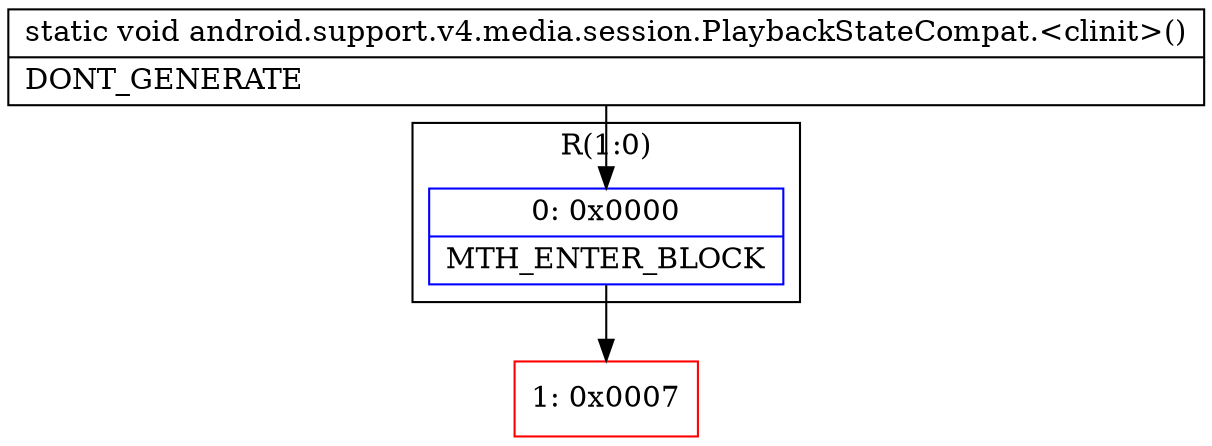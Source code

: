 digraph "CFG forandroid.support.v4.media.session.PlaybackStateCompat.\<clinit\>()V" {
subgraph cluster_Region_175986639 {
label = "R(1:0)";
node [shape=record,color=blue];
Node_0 [shape=record,label="{0\:\ 0x0000|MTH_ENTER_BLOCK\l}"];
}
Node_1 [shape=record,color=red,label="{1\:\ 0x0007}"];
MethodNode[shape=record,label="{static void android.support.v4.media.session.PlaybackStateCompat.\<clinit\>()  | DONT_GENERATE\l}"];
MethodNode -> Node_0;
Node_0 -> Node_1;
}

